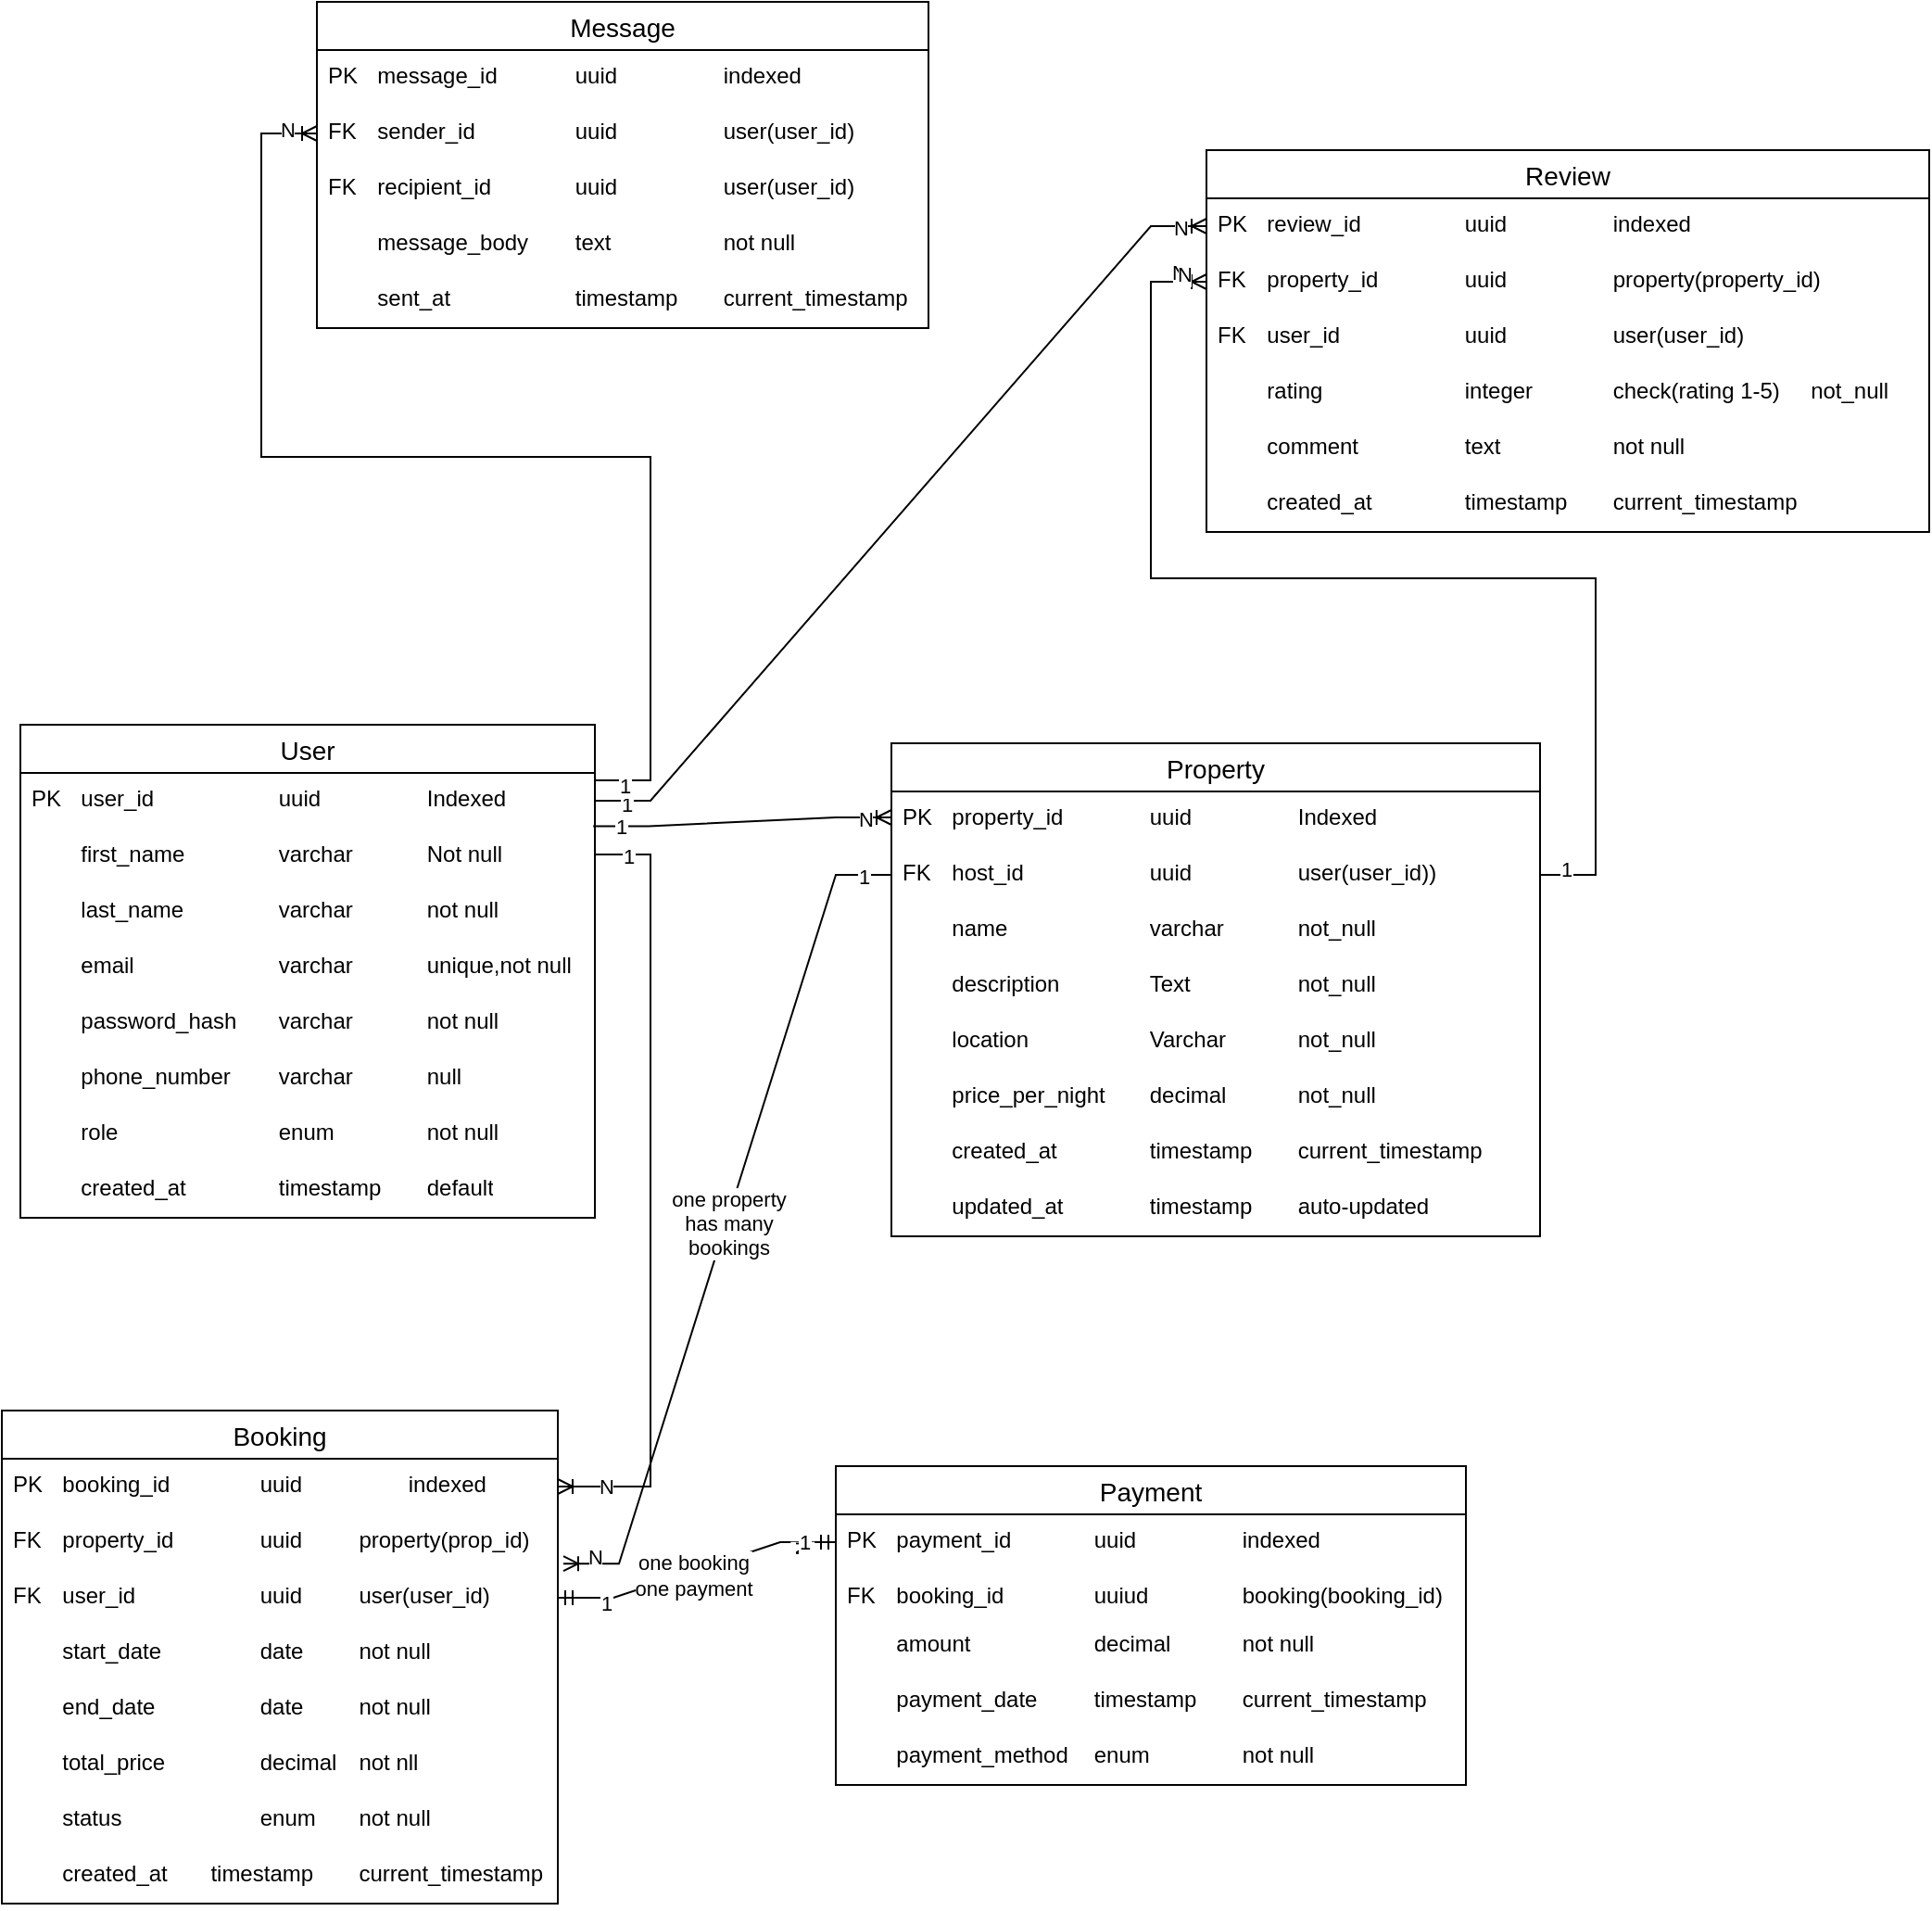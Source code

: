 <mxfile version="28.2.7">
  <diagram name="Page-1" id="rdT1rcp0DLYj-jMGYlsQ">
    <mxGraphModel grid="1" page="1" gridSize="10" guides="1" tooltips="1" connect="1" arrows="1" fold="1" pageScale="1" pageWidth="1100" pageHeight="850" math="0" shadow="0">
      <root>
        <mxCell id="0" />
        <mxCell id="1" parent="0" />
        <mxCell id="mif4zly27lIOu8v6piiS-56" value="User" style="swimlane;fontStyle=0;childLayout=stackLayout;horizontal=1;startSize=26;horizontalStack=0;resizeParent=1;resizeParentMax=0;resizeLast=0;collapsible=1;marginBottom=0;align=center;fontSize=14;" vertex="1" parent="1">
          <mxGeometry x="20" y="20" width="310" height="266" as="geometry" />
        </mxCell>
        <mxCell id="mif4zly27lIOu8v6piiS-58" value="PK&lt;span style=&quot;white-space: pre;&quot;&gt;&#x9;&lt;/span&gt;user_id&lt;span style=&quot;white-space: pre;&quot;&gt;&#x9;&lt;/span&gt;&lt;span style=&quot;white-space: pre;&quot;&gt;&#x9;&lt;span style=&quot;white-space: pre;&quot;&gt;&#x9;&lt;/span&gt;&lt;/span&gt;uuid&lt;span style=&quot;white-space: pre;&quot;&gt;&#x9;&lt;/span&gt;&lt;span style=&quot;white-space: pre;&quot;&gt;&#x9;&lt;span style=&quot;white-space: pre;&quot;&gt;&#x9;&lt;/span&gt;&lt;/span&gt;Indexed&lt;div&gt;&lt;br&gt;&lt;/div&gt;" style="text;strokeColor=none;fillColor=none;spacingLeft=4;spacingRight=4;overflow=hidden;rotatable=0;points=[[0,0.5],[1,0.5]];portConstraint=eastwest;fontSize=12;whiteSpace=wrap;html=1;" vertex="1" parent="mif4zly27lIOu8v6piiS-56">
          <mxGeometry y="26" width="310" height="30" as="geometry" />
        </mxCell>
        <mxCell id="mif4zly27lIOu8v6piiS-59" value="&lt;span style=&quot;white-space: pre;&quot;&gt;&#x9;&lt;/span&gt;first_name&lt;span style=&quot;white-space: pre;&quot;&gt;&#x9;&lt;span style=&quot;white-space: pre;&quot;&gt;&#x9;&lt;/span&gt;&lt;/span&gt;varchar&lt;span style=&quot;white-space: pre;&quot;&gt;&#x9;&lt;span style=&quot;white-space: pre;&quot;&gt;&#x9;&lt;/span&gt;&lt;/span&gt;Not null" style="text;strokeColor=none;fillColor=none;spacingLeft=4;spacingRight=4;overflow=hidden;rotatable=0;points=[[0,0.5],[1,0.5]];portConstraint=eastwest;fontSize=12;whiteSpace=wrap;html=1;" vertex="1" parent="mif4zly27lIOu8v6piiS-56">
          <mxGeometry y="56" width="310" height="30" as="geometry" />
        </mxCell>
        <mxCell id="mif4zly27lIOu8v6piiS-82" value="&lt;span style=&quot;white-space: pre;&quot;&gt;&#x9;&lt;/span&gt;last_name&lt;span style=&quot;white-space: pre;&quot;&gt;&#x9;&lt;span style=&quot;white-space: pre;&quot;&gt;&#x9;&lt;/span&gt;&lt;/span&gt;varchar&lt;span style=&quot;white-space: pre;&quot;&gt;&#x9;&lt;span style=&quot;white-space: pre;&quot;&gt;&#x9;&lt;/span&gt;&lt;/span&gt;not null" style="text;strokeColor=none;fillColor=none;spacingLeft=4;spacingRight=4;overflow=hidden;rotatable=0;points=[[0,0.5],[1,0.5]];portConstraint=eastwest;fontSize=12;whiteSpace=wrap;html=1;" vertex="1" parent="mif4zly27lIOu8v6piiS-56">
          <mxGeometry y="86" width="310" height="30" as="geometry" />
        </mxCell>
        <mxCell id="mif4zly27lIOu8v6piiS-83" value="&lt;span style=&quot;white-space: pre;&quot;&gt;&#x9;&lt;/span&gt;email&lt;span style=&quot;white-space: pre;&quot;&gt;&#x9;&lt;/span&gt;&lt;span style=&quot;white-space: pre;&quot;&gt;&#x9;&lt;span style=&quot;white-space: pre;&quot;&gt;&#x9;&lt;/span&gt;&lt;/span&gt;varchar&lt;span style=&quot;white-space: pre;&quot;&gt;&#x9;&lt;span style=&quot;white-space: pre;&quot;&gt;&#x9;&lt;/span&gt;&lt;/span&gt;unique,not null" style="text;strokeColor=none;fillColor=none;spacingLeft=4;spacingRight=4;overflow=hidden;rotatable=0;points=[[0,0.5],[1,0.5]];portConstraint=eastwest;fontSize=12;whiteSpace=wrap;html=1;" vertex="1" parent="mif4zly27lIOu8v6piiS-56">
          <mxGeometry y="116" width="310" height="30" as="geometry" />
        </mxCell>
        <mxCell id="mif4zly27lIOu8v6piiS-84" value="&lt;span style=&quot;white-space: pre;&quot;&gt;&#x9;&lt;/span&gt;password_hash&lt;span style=&quot;white-space: pre;&quot;&gt;&#x9;&lt;/span&gt;varchar&lt;span style=&quot;white-space: pre;&quot;&gt;&#x9;&lt;span style=&quot;white-space: pre;&quot;&gt;&#x9;&lt;/span&gt;&lt;/span&gt;not null" style="text;strokeColor=none;fillColor=none;spacingLeft=4;spacingRight=4;overflow=hidden;rotatable=0;points=[[0,0.5],[1,0.5]];portConstraint=eastwest;fontSize=12;whiteSpace=wrap;html=1;" vertex="1" parent="mif4zly27lIOu8v6piiS-56">
          <mxGeometry y="146" width="310" height="30" as="geometry" />
        </mxCell>
        <mxCell id="mif4zly27lIOu8v6piiS-85" value="&lt;span style=&quot;white-space: pre;&quot;&gt;&#x9;&lt;/span&gt;phone_number&lt;span style=&quot;white-space: pre;&quot;&gt;&#x9;&lt;/span&gt;varchar&lt;span style=&quot;white-space: pre;&quot;&gt;&#x9;&lt;span style=&quot;white-space: pre;&quot;&gt;&#x9;&lt;/span&gt;&lt;/span&gt;null" style="text;strokeColor=none;fillColor=none;spacingLeft=4;spacingRight=4;overflow=hidden;rotatable=0;points=[[0,0.5],[1,0.5]];portConstraint=eastwest;fontSize=12;whiteSpace=wrap;html=1;" vertex="1" parent="mif4zly27lIOu8v6piiS-56">
          <mxGeometry y="176" width="310" height="30" as="geometry" />
        </mxCell>
        <mxCell id="mif4zly27lIOu8v6piiS-86" value="&lt;span style=&quot;white-space: pre;&quot;&gt;&#x9;&lt;/span&gt;role&lt;span style=&quot;white-space: pre;&quot;&gt;&#x9;&lt;span style=&quot;white-space: pre;&quot;&gt;&#x9;&lt;span style=&quot;white-space: pre;&quot;&gt;&#x9;&lt;span style=&quot;white-space: pre;&quot;&gt;&#x9;&lt;/span&gt;&lt;/span&gt;&lt;/span&gt;&lt;/span&gt;enum&lt;span style=&quot;white-space: pre;&quot;&gt;&#x9;&lt;span style=&quot;white-space: pre;&quot;&gt;&#x9;&lt;/span&gt;&lt;/span&gt;not null" style="text;strokeColor=none;fillColor=none;spacingLeft=4;spacingRight=4;overflow=hidden;rotatable=0;points=[[0,0.5],[1,0.5]];portConstraint=eastwest;fontSize=12;whiteSpace=wrap;html=1;" vertex="1" parent="mif4zly27lIOu8v6piiS-56">
          <mxGeometry y="206" width="310" height="30" as="geometry" />
        </mxCell>
        <mxCell id="mif4zly27lIOu8v6piiS-87" value="&lt;span style=&quot;white-space: pre;&quot;&gt;&#x9;&lt;/span&gt;created_at&lt;span style=&quot;white-space: pre;&quot;&gt;&#x9;&lt;span style=&quot;white-space: pre;&quot;&gt;&#x9;&lt;/span&gt;&lt;/span&gt;timestamp&lt;span style=&quot;white-space: pre;&quot;&gt;&#x9;&lt;/span&gt;default" style="text;strokeColor=none;fillColor=none;spacingLeft=4;spacingRight=4;overflow=hidden;rotatable=0;points=[[0,0.5],[1,0.5]];portConstraint=eastwest;fontSize=12;whiteSpace=wrap;html=1;" vertex="1" parent="mif4zly27lIOu8v6piiS-56">
          <mxGeometry y="236" width="310" height="30" as="geometry" />
        </mxCell>
        <mxCell id="mif4zly27lIOu8v6piiS-60" value="Property" style="swimlane;fontStyle=0;childLayout=stackLayout;horizontal=1;startSize=26;horizontalStack=0;resizeParent=1;resizeParentMax=0;resizeLast=0;collapsible=1;marginBottom=0;align=center;fontSize=14;" vertex="1" parent="1">
          <mxGeometry x="490" y="30" width="350" height="266" as="geometry" />
        </mxCell>
        <mxCell id="mif4zly27lIOu8v6piiS-61" value="PK&lt;span style=&quot;white-space: pre;&quot;&gt;&#x9;&lt;/span&gt;property_id&lt;span style=&quot;white-space: pre;&quot;&gt;&#x9;&lt;/span&gt;&lt;span style=&quot;white-space: pre;&quot;&gt;&#x9;&lt;/span&gt;uuid&lt;span style=&quot;white-space: pre;&quot;&gt;&#x9;&lt;/span&gt;&lt;span style=&quot;white-space: pre;&quot;&gt;&#x9;&lt;span style=&quot;white-space: pre;&quot;&gt;&#x9;&lt;/span&gt;&lt;/span&gt;Indexed" style="text;strokeColor=none;fillColor=none;spacingLeft=4;spacingRight=4;overflow=hidden;rotatable=0;points=[[0,0.5],[1,0.5]];portConstraint=eastwest;fontSize=12;whiteSpace=wrap;html=1;" vertex="1" parent="mif4zly27lIOu8v6piiS-60">
          <mxGeometry y="26" width="350" height="30" as="geometry" />
        </mxCell>
        <mxCell id="mif4zly27lIOu8v6piiS-63" value="FK&lt;span style=&quot;white-space: pre;&quot;&gt;&#x9;&lt;/span&gt;host_id&lt;span style=&quot;white-space: pre;&quot;&gt;&#x9;&lt;/span&gt;&lt;span style=&quot;white-space: pre;&quot;&gt;&#x9;&lt;/span&gt;&lt;span style=&quot;white-space: pre;&quot;&gt;&#x9;&lt;/span&gt;uuid&lt;span style=&quot;white-space: pre;&quot;&gt;&#x9;&lt;/span&gt;&lt;span style=&quot;white-space: pre;&quot;&gt;&#x9;&lt;span style=&quot;white-space: pre;&quot;&gt;&#x9;&lt;/span&gt;&lt;/span&gt;user(user_id))" style="text;strokeColor=none;fillColor=none;spacingLeft=4;spacingRight=4;overflow=hidden;rotatable=0;points=[[0,0.5],[1,0.5]];portConstraint=eastwest;fontSize=12;whiteSpace=wrap;html=1;" vertex="1" parent="mif4zly27lIOu8v6piiS-60">
          <mxGeometry y="56" width="350" height="30" as="geometry" />
        </mxCell>
        <mxCell id="mif4zly27lIOu8v6piiS-62" value="&lt;span style=&quot;white-space: pre;&quot;&gt;&#x9;&lt;/span&gt;name&lt;span style=&quot;white-space: pre;&quot;&gt;&#x9;&lt;/span&gt;&lt;span style=&quot;white-space: pre;&quot;&gt;&#x9;&lt;/span&gt;&lt;span style=&quot;white-space: pre;&quot;&gt;&#x9;&lt;/span&gt;varchar&lt;span style=&quot;white-space: pre;&quot;&gt;&#x9;&lt;span style=&quot;white-space: pre;&quot;&gt;&#x9;&lt;/span&gt;&lt;/span&gt;not_null" style="text;strokeColor=none;fillColor=none;spacingLeft=4;spacingRight=4;overflow=hidden;rotatable=0;points=[[0,0.5],[1,0.5]];portConstraint=eastwest;fontSize=12;whiteSpace=wrap;html=1;" vertex="1" parent="mif4zly27lIOu8v6piiS-60">
          <mxGeometry y="86" width="350" height="30" as="geometry" />
        </mxCell>
        <mxCell id="mif4zly27lIOu8v6piiS-88" value="&lt;span style=&quot;white-space: pre;&quot;&gt;&#x9;&lt;/span&gt;description&lt;span style=&quot;white-space: pre;&quot;&gt;&#x9;&lt;/span&gt;&lt;span style=&quot;white-space: pre;&quot;&gt;&#x9;&lt;/span&gt;Text&lt;span style=&quot;white-space: pre;&quot;&gt;&#x9;&lt;/span&gt;&lt;span style=&quot;white-space: pre;&quot;&gt;&#x9;&lt;span style=&quot;white-space: pre;&quot;&gt;&#x9;&lt;/span&gt;&lt;/span&gt;not_null" style="text;strokeColor=none;fillColor=none;spacingLeft=4;spacingRight=4;overflow=hidden;rotatable=0;points=[[0,0.5],[1,0.5]];portConstraint=eastwest;fontSize=12;whiteSpace=wrap;html=1;" vertex="1" parent="mif4zly27lIOu8v6piiS-60">
          <mxGeometry y="116" width="350" height="30" as="geometry" />
        </mxCell>
        <mxCell id="mif4zly27lIOu8v6piiS-89" value="&lt;span style=&quot;white-space: pre;&quot;&gt;&#x9;&lt;/span&gt;location&lt;span style=&quot;white-space: pre;&quot;&gt;&#x9;&lt;/span&gt;&lt;span style=&quot;white-space: pre;&quot;&gt;&#x9;&lt;/span&gt;&lt;span style=&quot;white-space: pre;&quot;&gt;&#x9;&lt;/span&gt;Varchar&lt;span style=&quot;white-space: pre;&quot;&gt;&#x9;&lt;/span&gt;&lt;span style=&quot;white-space: pre;&quot;&gt;&#x9;&lt;/span&gt;not_null" style="text;strokeColor=none;fillColor=none;spacingLeft=4;spacingRight=4;overflow=hidden;rotatable=0;points=[[0,0.5],[1,0.5]];portConstraint=eastwest;fontSize=12;whiteSpace=wrap;html=1;" vertex="1" parent="mif4zly27lIOu8v6piiS-60">
          <mxGeometry y="146" width="350" height="30" as="geometry" />
        </mxCell>
        <mxCell id="mif4zly27lIOu8v6piiS-90" value="&lt;span style=&quot;white-space: pre;&quot;&gt;&#x9;&lt;/span&gt;price_per_night&lt;span style=&quot;white-space: pre;&quot;&gt;&#x9;&lt;/span&gt;decimal&lt;span style=&quot;white-space: pre;&quot;&gt;&#x9;&lt;span style=&quot;white-space: pre;&quot;&gt;&#x9;&lt;/span&gt;&lt;/span&gt;not_null" style="text;strokeColor=none;fillColor=none;spacingLeft=4;spacingRight=4;overflow=hidden;rotatable=0;points=[[0,0.5],[1,0.5]];portConstraint=eastwest;fontSize=12;whiteSpace=wrap;html=1;" vertex="1" parent="mif4zly27lIOu8v6piiS-60">
          <mxGeometry y="176" width="350" height="30" as="geometry" />
        </mxCell>
        <mxCell id="mif4zly27lIOu8v6piiS-91" value="&lt;span style=&quot;white-space: pre;&quot;&gt;&#x9;&lt;/span&gt;created_at&lt;span style=&quot;white-space: pre;&quot;&gt;&#x9;&lt;span style=&quot;white-space: pre;&quot;&gt;&#x9;&lt;/span&gt;&lt;/span&gt;timestamp&lt;span style=&quot;white-space: pre;&quot;&gt;&#x9;&lt;/span&gt;current_timestamp" style="text;strokeColor=none;fillColor=none;spacingLeft=4;spacingRight=4;overflow=hidden;rotatable=0;points=[[0,0.5],[1,0.5]];portConstraint=eastwest;fontSize=12;whiteSpace=wrap;html=1;" vertex="1" parent="mif4zly27lIOu8v6piiS-60">
          <mxGeometry y="206" width="350" height="30" as="geometry" />
        </mxCell>
        <mxCell id="mif4zly27lIOu8v6piiS-92" value="&lt;span style=&quot;white-space: pre;&quot;&gt;&#x9;&lt;/span&gt;updated_at&lt;span style=&quot;white-space: pre;&quot;&gt;&#x9;&lt;span style=&quot;white-space: pre;&quot;&gt;&#x9;&lt;/span&gt;&lt;/span&gt;timestamp&lt;span style=&quot;white-space: pre;&quot;&gt;&lt;span style=&quot;white-space: pre;&quot;&gt;&#x9;&lt;/span&gt;&lt;/span&gt;auto-updated" style="text;strokeColor=none;fillColor=none;spacingLeft=4;spacingRight=4;overflow=hidden;rotatable=0;points=[[0,0.5],[1,0.5]];portConstraint=eastwest;fontSize=12;whiteSpace=wrap;html=1;" vertex="1" parent="mif4zly27lIOu8v6piiS-60">
          <mxGeometry y="236" width="350" height="30" as="geometry" />
        </mxCell>
        <mxCell id="mif4zly27lIOu8v6piiS-66" value="Booking" style="swimlane;fontStyle=0;childLayout=stackLayout;horizontal=1;startSize=26;horizontalStack=0;resizeParent=1;resizeParentMax=0;resizeLast=0;collapsible=1;marginBottom=0;align=center;fontSize=14;" vertex="1" parent="1">
          <mxGeometry x="10" y="390" width="300" height="266" as="geometry" />
        </mxCell>
        <mxCell id="mif4zly27lIOu8v6piiS-67" value="PK&lt;span style=&quot;white-space: pre;&quot;&gt;&#x9;&lt;/span&gt;booking_id&lt;span style=&quot;white-space: pre;&quot;&gt;&#x9;&lt;/span&gt;&lt;span style=&quot;white-space: pre;&quot;&gt;&#x9;&lt;/span&gt;uuid&lt;span style=&quot;white-space: pre;&quot;&gt;&#x9;&lt;/span&gt;&lt;span style=&quot;white-space: pre;&quot;&gt;&#x9;&lt;/span&gt;&lt;span style=&quot;white-space: pre;&quot;&gt;&#x9;&lt;/span&gt;indexed" style="text;strokeColor=none;fillColor=none;spacingLeft=4;spacingRight=4;overflow=hidden;rotatable=0;points=[[0,0.5],[1,0.5]];portConstraint=eastwest;fontSize=12;whiteSpace=wrap;html=1;" vertex="1" parent="mif4zly27lIOu8v6piiS-66">
          <mxGeometry y="26" width="300" height="30" as="geometry" />
        </mxCell>
        <mxCell id="mif4zly27lIOu8v6piiS-68" value="FK&lt;span style=&quot;white-space: pre;&quot;&gt;&#x9;&lt;/span&gt;property_id&lt;span style=&quot;white-space: pre;&quot;&gt;&#x9;&lt;/span&gt;&lt;span style=&quot;white-space: pre;&quot;&gt;&#x9;&lt;/span&gt;uuid&lt;span style=&quot;white-space: pre;&quot;&gt;&#x9;&lt;/span&gt;&lt;span style=&quot;white-space: pre;&quot;&gt;&#x9;&lt;/span&gt;property(prop_id)" style="text;strokeColor=none;fillColor=none;spacingLeft=4;spacingRight=4;overflow=hidden;rotatable=0;points=[[0,0.5],[1,0.5]];portConstraint=eastwest;fontSize=12;whiteSpace=wrap;html=1;" vertex="1" parent="mif4zly27lIOu8v6piiS-66">
          <mxGeometry y="56" width="300" height="30" as="geometry" />
        </mxCell>
        <mxCell id="mif4zly27lIOu8v6piiS-69" value="FK&lt;span style=&quot;white-space: pre;&quot;&gt;&#x9;&lt;/span&gt;user_id&lt;span style=&quot;white-space: pre;&quot;&gt;&#x9;&lt;/span&gt;&lt;span style=&quot;white-space: pre;&quot;&gt;&#x9;&lt;/span&gt;&lt;span style=&quot;white-space: pre;&quot;&gt;&#x9;&lt;/span&gt;uuid&lt;span style=&quot;white-space: pre;&quot;&gt;&#x9;&lt;/span&gt;&lt;span style=&quot;white-space: pre;&quot;&gt;&#x9;&lt;/span&gt;user(user_id)" style="text;strokeColor=none;fillColor=none;spacingLeft=4;spacingRight=4;overflow=hidden;rotatable=0;points=[[0,0.5],[1,0.5]];portConstraint=eastwest;fontSize=12;whiteSpace=wrap;html=1;" vertex="1" parent="mif4zly27lIOu8v6piiS-66">
          <mxGeometry y="86" width="300" height="30" as="geometry" />
        </mxCell>
        <mxCell id="mif4zly27lIOu8v6piiS-94" value="&lt;span style=&quot;white-space: pre;&quot;&gt;&#x9;&lt;/span&gt;start_date&lt;span style=&quot;white-space: pre;&quot;&gt;&#x9;&lt;/span&gt;&lt;span style=&quot;white-space: pre;&quot;&gt;&#x9;&lt;/span&gt;date&lt;span style=&quot;white-space: pre;&quot;&gt;&#x9;&lt;/span&gt;&lt;span style=&quot;white-space: pre;&quot;&gt;&#x9;&lt;/span&gt;not null" style="text;strokeColor=none;fillColor=none;spacingLeft=4;spacingRight=4;overflow=hidden;rotatable=0;points=[[0,0.5],[1,0.5]];portConstraint=eastwest;fontSize=12;whiteSpace=wrap;html=1;" vertex="1" parent="mif4zly27lIOu8v6piiS-66">
          <mxGeometry y="116" width="300" height="30" as="geometry" />
        </mxCell>
        <mxCell id="mif4zly27lIOu8v6piiS-95" value="&lt;span style=&quot;white-space: pre;&quot;&gt;&#x9;&lt;/span&gt;end_date&lt;span style=&quot;white-space: pre;&quot;&gt;&#x9;&lt;/span&gt;&lt;span style=&quot;white-space: pre;&quot;&gt;&#x9;&lt;/span&gt;&lt;span style=&quot;white-space: pre;&quot;&gt;&#x9;&lt;/span&gt;date&lt;span style=&quot;white-space: pre;&quot;&gt;&#x9;&lt;/span&gt;&lt;span style=&quot;white-space: pre;&quot;&gt;&#x9;&lt;/span&gt;not null" style="text;strokeColor=none;fillColor=none;spacingLeft=4;spacingRight=4;overflow=hidden;rotatable=0;points=[[0,0.5],[1,0.5]];portConstraint=eastwest;fontSize=12;whiteSpace=wrap;html=1;" vertex="1" parent="mif4zly27lIOu8v6piiS-66">
          <mxGeometry y="146" width="300" height="30" as="geometry" />
        </mxCell>
        <mxCell id="mif4zly27lIOu8v6piiS-96" value="&lt;span style=&quot;white-space: pre;&quot;&gt;&#x9;&lt;/span&gt;total_price&lt;span style=&quot;white-space: pre;&quot;&gt;&#x9;&lt;/span&gt;&lt;span style=&quot;white-space: pre;&quot;&gt;&#x9;&lt;/span&gt;decimal&lt;span style=&quot;white-space: pre;&quot;&gt;&#x9;&lt;/span&gt;not nll" style="text;strokeColor=none;fillColor=none;spacingLeft=4;spacingRight=4;overflow=hidden;rotatable=0;points=[[0,0.5],[1,0.5]];portConstraint=eastwest;fontSize=12;whiteSpace=wrap;html=1;" vertex="1" parent="mif4zly27lIOu8v6piiS-66">
          <mxGeometry y="176" width="300" height="30" as="geometry" />
        </mxCell>
        <mxCell id="mif4zly27lIOu8v6piiS-97" value="&lt;span style=&quot;white-space: pre;&quot;&gt;&#x9;&lt;/span&gt;status&lt;span style=&quot;white-space: pre;&quot;&gt;&#x9;&lt;/span&gt;&lt;span style=&quot;white-space: pre;&quot;&gt;&#x9;&lt;/span&gt;&lt;span style=&quot;white-space: pre;&quot;&gt;&#x9;&lt;/span&gt;enum&lt;span style=&quot;white-space: pre;&quot;&gt;&#x9;&lt;/span&gt;not null" style="text;strokeColor=none;fillColor=none;spacingLeft=4;spacingRight=4;overflow=hidden;rotatable=0;points=[[0,0.5],[1,0.5]];portConstraint=eastwest;fontSize=12;whiteSpace=wrap;html=1;" vertex="1" parent="mif4zly27lIOu8v6piiS-66">
          <mxGeometry y="206" width="300" height="30" as="geometry" />
        </mxCell>
        <mxCell id="mif4zly27lIOu8v6piiS-98" value="&lt;span style=&quot;white-space: pre;&quot;&gt;&#x9;&lt;/span&gt;created_at&lt;span style=&quot;white-space: pre;&quot;&gt;&#x9;&lt;/span&gt;timestamp&lt;span style=&quot;white-space: pre;&quot;&gt;&#x9;&lt;/span&gt;current_timestamp" style="text;strokeColor=none;fillColor=none;spacingLeft=4;spacingRight=4;overflow=hidden;rotatable=0;points=[[0,0.5],[1,0.5]];portConstraint=eastwest;fontSize=12;whiteSpace=wrap;html=1;" vertex="1" parent="mif4zly27lIOu8v6piiS-66">
          <mxGeometry y="236" width="300" height="30" as="geometry" />
        </mxCell>
        <mxCell id="mif4zly27lIOu8v6piiS-70" value="Payment" style="swimlane;fontStyle=0;childLayout=stackLayout;horizontal=1;startSize=26;horizontalStack=0;resizeParent=1;resizeParentMax=0;resizeLast=0;collapsible=1;marginBottom=0;align=center;fontSize=14;" vertex="1" parent="1">
          <mxGeometry x="460" y="420" width="340" height="172" as="geometry" />
        </mxCell>
        <mxCell id="mif4zly27lIOu8v6piiS-71" value="PK&lt;span style=&quot;white-space: pre;&quot;&gt;&#x9;&lt;/span&gt;payment_id&lt;span style=&quot;white-space: pre;&quot;&gt;&#x9;&lt;/span&gt;&lt;span style=&quot;white-space: pre;&quot;&gt;&#x9;&lt;/span&gt;uuid&lt;span style=&quot;white-space: pre;&quot;&gt;&#x9;&lt;/span&gt;&lt;span style=&quot;white-space: pre;&quot;&gt;&#x9;&lt;/span&gt;&lt;span style=&quot;white-space: pre;&quot;&gt;&#x9;&lt;/span&gt;indexed" style="text;strokeColor=none;fillColor=none;spacingLeft=4;spacingRight=4;overflow=hidden;rotatable=0;points=[[0,0.5],[1,0.5]];portConstraint=eastwest;fontSize=12;whiteSpace=wrap;html=1;" vertex="1" parent="mif4zly27lIOu8v6piiS-70">
          <mxGeometry y="26" width="340" height="30" as="geometry" />
        </mxCell>
        <mxCell id="mif4zly27lIOu8v6piiS-72" value="FK&lt;span style=&quot;white-space: pre;&quot;&gt;&#x9;&lt;/span&gt;booking_id&lt;span style=&quot;white-space: pre;&quot;&gt;&#x9;&lt;/span&gt;&lt;span style=&quot;white-space: pre;&quot;&gt;&#x9;&lt;/span&gt;uuiud&lt;span style=&quot;white-space: pre;&quot;&gt;&#x9;&lt;span style=&quot;white-space: pre;&quot;&gt;&#x9;&lt;/span&gt;&lt;/span&gt;booking(booking_id)" style="text;strokeColor=none;fillColor=none;spacingLeft=4;spacingRight=4;overflow=hidden;rotatable=0;points=[[0,0.5],[1,0.5]];portConstraint=eastwest;fontSize=12;whiteSpace=wrap;html=1;" vertex="1" parent="mif4zly27lIOu8v6piiS-70">
          <mxGeometry y="56" width="340" height="26" as="geometry" />
        </mxCell>
        <mxCell id="mif4zly27lIOu8v6piiS-73" value="&lt;span style=&quot;white-space: pre;&quot;&gt;&#x9;&lt;/span&gt;amount&lt;span style=&quot;white-space: pre;&quot;&gt;&#x9;&lt;/span&gt;&lt;span style=&quot;white-space: pre;&quot;&gt;&#x9;&lt;/span&gt;&lt;span style=&quot;white-space: pre;&quot;&gt;&#x9;&lt;/span&gt;decimal&lt;span style=&quot;white-space: pre;&quot;&gt;&#x9;&lt;/span&gt;&lt;span style=&quot;white-space: pre;&quot;&gt;&#x9;&lt;/span&gt;not null" style="text;strokeColor=none;fillColor=none;spacingLeft=4;spacingRight=4;overflow=hidden;rotatable=0;points=[[0,0.5],[1,0.5]];portConstraint=eastwest;fontSize=12;whiteSpace=wrap;html=1;" vertex="1" parent="mif4zly27lIOu8v6piiS-70">
          <mxGeometry y="82" width="340" height="30" as="geometry" />
        </mxCell>
        <mxCell id="mif4zly27lIOu8v6piiS-99" value="&lt;span style=&quot;white-space: pre;&quot;&gt;&#x9;&lt;/span&gt;payment_date&lt;span style=&quot;white-space: pre;&quot;&gt;&#x9;&lt;/span&gt;&lt;span style=&quot;white-space: pre;&quot;&gt;&#x9;&lt;/span&gt;timestamp&lt;span style=&quot;white-space: pre;&quot;&gt;&#x9;&lt;/span&gt;current_timestamp" style="text;strokeColor=none;fillColor=none;spacingLeft=4;spacingRight=4;overflow=hidden;rotatable=0;points=[[0,0.5],[1,0.5]];portConstraint=eastwest;fontSize=12;whiteSpace=wrap;html=1;" vertex="1" parent="mif4zly27lIOu8v6piiS-70">
          <mxGeometry y="112" width="340" height="30" as="geometry" />
        </mxCell>
        <mxCell id="mif4zly27lIOu8v6piiS-100" value="&lt;span style=&quot;white-space: pre;&quot;&gt;&#x9;&lt;/span&gt;payment_method&lt;span style=&quot;white-space: pre;&quot;&gt;&#x9;&lt;/span&gt;enum&lt;span style=&quot;white-space: pre;&quot;&gt;&#x9;&lt;/span&gt;&lt;span style=&quot;white-space: pre;&quot;&gt;&#x9;&lt;/span&gt;not null" style="text;strokeColor=none;fillColor=none;spacingLeft=4;spacingRight=4;overflow=hidden;rotatable=0;points=[[0,0.5],[1,0.5]];portConstraint=eastwest;fontSize=12;whiteSpace=wrap;html=1;" vertex="1" parent="mif4zly27lIOu8v6piiS-70">
          <mxGeometry y="142" width="340" height="30" as="geometry" />
        </mxCell>
        <mxCell id="mif4zly27lIOu8v6piiS-74" value="Review" style="swimlane;fontStyle=0;childLayout=stackLayout;horizontal=1;startSize=26;horizontalStack=0;resizeParent=1;resizeParentMax=0;resizeLast=0;collapsible=1;marginBottom=0;align=center;fontSize=14;" vertex="1" parent="1">
          <mxGeometry x="660" y="-290" width="390" height="206" as="geometry" />
        </mxCell>
        <mxCell id="mif4zly27lIOu8v6piiS-75" value="PK&lt;span style=&quot;white-space: pre;&quot;&gt;&#x9;&lt;/span&gt;review_id&lt;span style=&quot;white-space: pre;&quot;&gt;&#x9;&lt;/span&gt;&lt;span style=&quot;white-space: pre;&quot;&gt;&#x9;&lt;/span&gt;&lt;span style=&quot;white-space: pre;&quot;&gt;&#x9;&lt;/span&gt;uuid&lt;span style=&quot;white-space: pre;&quot;&gt;&#x9;&lt;/span&gt;&lt;span style=&quot;white-space: pre;&quot;&gt;&#x9;&lt;span style=&quot;white-space: pre;&quot;&gt;&#x9;&lt;/span&gt;&lt;/span&gt;indexed" style="text;strokeColor=none;fillColor=none;spacingLeft=4;spacingRight=4;overflow=hidden;rotatable=0;points=[[0,0.5],[1,0.5]];portConstraint=eastwest;fontSize=12;whiteSpace=wrap;html=1;" vertex="1" parent="mif4zly27lIOu8v6piiS-74">
          <mxGeometry y="26" width="390" height="30" as="geometry" />
        </mxCell>
        <mxCell id="mif4zly27lIOu8v6piiS-76" value="FK&lt;span style=&quot;white-space: pre;&quot;&gt;&#x9;&lt;/span&gt;property_id&lt;span style=&quot;white-space: pre;&quot;&gt;&#x9;&lt;/span&gt;&lt;span style=&quot;white-space: pre;&quot;&gt;&#x9;&lt;/span&gt;uuid&lt;span style=&quot;white-space: pre;&quot;&gt;&#x9;&lt;/span&gt;&lt;span style=&quot;white-space: pre;&quot;&gt;&#x9;&lt;span style=&quot;white-space: pre;&quot;&gt;&#x9;&lt;/span&gt;&lt;/span&gt;property(property_id)" style="text;strokeColor=none;fillColor=none;spacingLeft=4;spacingRight=4;overflow=hidden;rotatable=0;points=[[0,0.5],[1,0.5]];portConstraint=eastwest;fontSize=12;whiteSpace=wrap;html=1;" vertex="1" parent="mif4zly27lIOu8v6piiS-74">
          <mxGeometry y="56" width="390" height="30" as="geometry" />
        </mxCell>
        <mxCell id="mif4zly27lIOu8v6piiS-77" value="FK&lt;span style=&quot;white-space: pre;&quot;&gt;&#x9;&lt;/span&gt;user_id&lt;span style=&quot;white-space: pre;&quot;&gt;&#x9;&lt;/span&gt;&lt;span style=&quot;white-space: pre;&quot;&gt;&#x9;&lt;/span&gt;&lt;span style=&quot;white-space: pre;&quot;&gt;&#x9;&lt;/span&gt;uuid&lt;span style=&quot;white-space: pre;&quot;&gt;&#x9;&lt;/span&gt;&lt;span style=&quot;white-space: pre;&quot;&gt;&#x9;&lt;span style=&quot;white-space: pre;&quot;&gt;&#x9;&lt;/span&gt;&lt;/span&gt;user(user_id)" style="text;strokeColor=none;fillColor=none;spacingLeft=4;spacingRight=4;overflow=hidden;rotatable=0;points=[[0,0.5],[1,0.5]];portConstraint=eastwest;fontSize=12;whiteSpace=wrap;html=1;" vertex="1" parent="mif4zly27lIOu8v6piiS-74">
          <mxGeometry y="86" width="390" height="30" as="geometry" />
        </mxCell>
        <mxCell id="mif4zly27lIOu8v6piiS-102" value="&lt;span style=&quot;white-space: pre;&quot;&gt;&#x9;&lt;/span&gt;rating&lt;span style=&quot;white-space: pre;&quot;&gt;&#x9;&lt;/span&gt;&lt;span style=&quot;white-space: pre;&quot;&gt;&#x9;&lt;span style=&quot;white-space: pre;&quot;&gt;&#x9;&lt;/span&gt;&lt;/span&gt;integer&lt;span style=&quot;white-space: pre;&quot;&gt;&#x9;&lt;span style=&quot;white-space: pre;&quot;&gt;&#x9;&lt;/span&gt;&lt;/span&gt;check(rating 1-5)&lt;span style=&quot;white-space: pre;&quot;&gt;&#x9;&lt;/span&gt;not_null" style="text;strokeColor=none;fillColor=none;spacingLeft=4;spacingRight=4;overflow=hidden;rotatable=0;points=[[0,0.5],[1,0.5]];portConstraint=eastwest;fontSize=12;whiteSpace=wrap;html=1;" vertex="1" parent="mif4zly27lIOu8v6piiS-74">
          <mxGeometry y="116" width="390" height="30" as="geometry" />
        </mxCell>
        <mxCell id="mif4zly27lIOu8v6piiS-108" value="&lt;span style=&quot;white-space: pre;&quot;&gt;&#x9;&lt;/span&gt;comment&lt;span style=&quot;white-space: pre;&quot;&gt;&#x9;&lt;/span&gt;&lt;span style=&quot;white-space: pre;&quot;&gt;&#x9;&lt;/span&gt;&lt;span style=&quot;white-space: pre;&quot;&gt;&#x9;&lt;/span&gt;text&lt;span style=&quot;white-space: pre;&quot;&gt;&#x9;&lt;/span&gt;&lt;span style=&quot;white-space: pre;&quot;&gt;&#x9;&lt;span style=&quot;white-space: pre;&quot;&gt;&#x9;&lt;/span&gt;&lt;/span&gt;not null" style="text;strokeColor=none;fillColor=none;spacingLeft=4;spacingRight=4;overflow=hidden;rotatable=0;points=[[0,0.5],[1,0.5]];portConstraint=eastwest;fontSize=12;whiteSpace=wrap;html=1;" vertex="1" parent="mif4zly27lIOu8v6piiS-74">
          <mxGeometry y="146" width="390" height="30" as="geometry" />
        </mxCell>
        <mxCell id="mif4zly27lIOu8v6piiS-109" value="&lt;span style=&quot;white-space: pre;&quot;&gt;&#x9;&lt;/span&gt;created_at&lt;span style=&quot;white-space: pre;&quot;&gt;&#x9;&lt;/span&gt;&lt;span style=&quot;white-space: pre;&quot;&gt;&#x9;&lt;/span&gt;timestamp&lt;span style=&quot;white-space: pre;&quot;&gt;&#x9;&lt;/span&gt;current_timestamp" style="text;strokeColor=none;fillColor=none;spacingLeft=4;spacingRight=4;overflow=hidden;rotatable=0;points=[[0,0.5],[1,0.5]];portConstraint=eastwest;fontSize=12;whiteSpace=wrap;html=1;" vertex="1" parent="mif4zly27lIOu8v6piiS-74">
          <mxGeometry y="176" width="390" height="30" as="geometry" />
        </mxCell>
        <mxCell id="mif4zly27lIOu8v6piiS-78" value="Message" style="swimlane;fontStyle=0;childLayout=stackLayout;horizontal=1;startSize=26;horizontalStack=0;resizeParent=1;resizeParentMax=0;resizeLast=0;collapsible=1;marginBottom=0;align=center;fontSize=14;" vertex="1" parent="1">
          <mxGeometry x="180" y="-370" width="330" height="176" as="geometry" />
        </mxCell>
        <mxCell id="mif4zly27lIOu8v6piiS-79" value="PK&lt;span style=&quot;white-space: pre;&quot;&gt;&#x9;&lt;/span&gt;message_id&lt;span style=&quot;white-space: pre;&quot;&gt;&#x9;&lt;/span&gt;&lt;span style=&quot;white-space: pre;&quot;&gt;&#x9;uuid&lt;span style=&quot;white-space: pre;&quot;&gt;&#x9;&lt;/span&gt;&lt;span style=&quot;white-space: pre;&quot;&gt;&#x9;&lt;/span&gt;&lt;span style=&quot;white-space: pre;&quot;&gt;&#x9;&lt;/span&gt;indexed&lt;/span&gt;" style="text;strokeColor=none;fillColor=none;spacingLeft=4;spacingRight=4;overflow=hidden;rotatable=0;points=[[0,0.5],[1,0.5]];portConstraint=eastwest;fontSize=12;whiteSpace=wrap;html=1;" vertex="1" parent="mif4zly27lIOu8v6piiS-78">
          <mxGeometry y="26" width="330" height="30" as="geometry" />
        </mxCell>
        <mxCell id="mif4zly27lIOu8v6piiS-80" value="FK&lt;span style=&quot;white-space: pre;&quot;&gt;&#x9;&lt;/span&gt;sender_id&lt;span style=&quot;white-space: pre;&quot;&gt;&#x9;&lt;/span&gt;&lt;span style=&quot;white-space: pre;&quot;&gt;&#x9;&lt;/span&gt;uuid&lt;span style=&quot;white-space: pre;&quot;&gt;&#x9;&lt;/span&gt;&lt;span style=&quot;white-space: pre;&quot;&gt;&#x9;&lt;/span&gt;&lt;span style=&quot;white-space: pre;&quot;&gt;&#x9;&lt;/span&gt;user(user_id)" style="text;strokeColor=none;fillColor=none;spacingLeft=4;spacingRight=4;overflow=hidden;rotatable=0;points=[[0,0.5],[1,0.5]];portConstraint=eastwest;fontSize=12;whiteSpace=wrap;html=1;" vertex="1" parent="mif4zly27lIOu8v6piiS-78">
          <mxGeometry y="56" width="330" height="30" as="geometry" />
        </mxCell>
        <mxCell id="mif4zly27lIOu8v6piiS-81" value="FK&lt;span style=&quot;white-space: pre;&quot;&gt;&#x9;&lt;/span&gt;recipient_id&lt;span style=&quot;white-space: pre;&quot;&gt;&#x9;&lt;/span&gt;&lt;span style=&quot;white-space: pre;&quot;&gt;&#x9;&lt;/span&gt;uuid&lt;span style=&quot;white-space: pre;&quot;&gt;&#x9;&lt;/span&gt;&lt;span style=&quot;white-space: pre;&quot;&gt;&#x9;&lt;/span&gt;&lt;span style=&quot;white-space: pre;&quot;&gt;&#x9;&lt;/span&gt;user(user_id)" style="text;strokeColor=none;fillColor=none;spacingLeft=4;spacingRight=4;overflow=hidden;rotatable=0;points=[[0,0.5],[1,0.5]];portConstraint=eastwest;fontSize=12;whiteSpace=wrap;html=1;" vertex="1" parent="mif4zly27lIOu8v6piiS-78">
          <mxGeometry y="86" width="330" height="30" as="geometry" />
        </mxCell>
        <mxCell id="mif4zly27lIOu8v6piiS-111" value="&lt;span style=&quot;white-space: pre;&quot;&gt;&#x9;&lt;/span&gt;message_body&lt;span style=&quot;white-space: pre;&quot;&gt;&#x9;&lt;/span&gt;text&lt;span style=&quot;white-space: pre;&quot;&gt;&#x9;&lt;/span&gt;&lt;span style=&quot;white-space: pre;&quot;&gt;&#x9;&lt;/span&gt;&lt;span style=&quot;white-space: pre;&quot;&gt;&#x9;&lt;/span&gt;not null" style="text;strokeColor=none;fillColor=none;spacingLeft=4;spacingRight=4;overflow=hidden;rotatable=0;points=[[0,0.5],[1,0.5]];portConstraint=eastwest;fontSize=12;whiteSpace=wrap;html=1;" vertex="1" parent="mif4zly27lIOu8v6piiS-78">
          <mxGeometry y="116" width="330" height="30" as="geometry" />
        </mxCell>
        <mxCell id="mif4zly27lIOu8v6piiS-112" value="&lt;span style=&quot;white-space: pre;&quot;&gt;&#x9;&lt;/span&gt;sent_at&lt;span style=&quot;white-space: pre;&quot;&gt;&#x9;&lt;/span&gt;&lt;span style=&quot;white-space: pre;&quot;&gt;&#x9;&lt;/span&gt;&lt;span style=&quot;white-space: pre;&quot;&gt;&#x9;&lt;/span&gt;timestamp&lt;span style=&quot;white-space: pre;&quot;&gt;&#x9;&lt;/span&gt;current_timestamp" style="text;strokeColor=none;fillColor=none;spacingLeft=4;spacingRight=4;overflow=hidden;rotatable=0;points=[[0,0.5],[1,0.5]];portConstraint=eastwest;fontSize=12;whiteSpace=wrap;html=1;" vertex="1" parent="mif4zly27lIOu8v6piiS-78">
          <mxGeometry y="146" width="330" height="30" as="geometry" />
        </mxCell>
        <mxCell id="Pbqe06flfF-j32vx_g38-5" value="" style="edgeStyle=entityRelationEdgeStyle;fontSize=12;html=1;endArrow=ERoneToMany;rounded=0;exitX=0.997;exitY=-0.043;exitDx=0;exitDy=0;exitPerimeter=0;" edge="1" parent="1" source="mif4zly27lIOu8v6piiS-59">
          <mxGeometry width="100" height="100" relative="1" as="geometry">
            <mxPoint x="390" y="170" as="sourcePoint" />
            <mxPoint x="490" y="70" as="targetPoint" />
          </mxGeometry>
        </mxCell>
        <mxCell id="Pbqe06flfF-j32vx_g38-21" value="1" style="edgeLabel;html=1;align=center;verticalAlign=middle;resizable=0;points=[];" connectable="0" vertex="1" parent="Pbqe06flfF-j32vx_g38-5">
          <mxGeometry x="-0.817" relative="1" as="geometry">
            <mxPoint as="offset" />
          </mxGeometry>
        </mxCell>
        <mxCell id="Pbqe06flfF-j32vx_g38-22" value="N" style="edgeLabel;html=1;align=center;verticalAlign=middle;resizable=0;points=[];" connectable="0" vertex="1" parent="Pbqe06flfF-j32vx_g38-5">
          <mxGeometry x="0.824" y="-1" relative="1" as="geometry">
            <mxPoint as="offset" />
          </mxGeometry>
        </mxCell>
        <mxCell id="Pbqe06flfF-j32vx_g38-8" value="" style="edgeStyle=entityRelationEdgeStyle;fontSize=12;html=1;endArrow=ERoneToMany;rounded=0;" edge="1" parent="1" target="mif4zly27lIOu8v6piiS-67">
          <mxGeometry width="100" height="100" relative="1" as="geometry">
            <mxPoint x="330" y="90" as="sourcePoint" />
            <mxPoint x="300" y="441" as="targetPoint" />
            <Array as="points">
              <mxPoint x="310" y="440" />
            </Array>
          </mxGeometry>
        </mxCell>
        <mxCell id="Pbqe06flfF-j32vx_g38-32" value="N" style="edgeLabel;html=1;align=center;verticalAlign=middle;resizable=0;points=[];" connectable="0" vertex="1" parent="Pbqe06flfF-j32vx_g38-8">
          <mxGeometry x="0.88" relative="1" as="geometry">
            <mxPoint as="offset" />
          </mxGeometry>
        </mxCell>
        <mxCell id="Pbqe06flfF-j32vx_g38-33" value="1" style="edgeLabel;html=1;align=center;verticalAlign=middle;resizable=0;points=[];" connectable="0" vertex="1" parent="Pbqe06flfF-j32vx_g38-8">
          <mxGeometry x="-0.918" y="-1" relative="1" as="geometry">
            <mxPoint as="offset" />
          </mxGeometry>
        </mxCell>
        <mxCell id="Pbqe06flfF-j32vx_g38-9" value="" style="edgeStyle=entityRelationEdgeStyle;fontSize=12;html=1;endArrow=ERoneToMany;rounded=0;exitX=0;exitY=0.5;exitDx=0;exitDy=0;entryX=1.01;entryY=0.887;entryDx=0;entryDy=0;entryPerimeter=0;" edge="1" parent="1" source="mif4zly27lIOu8v6piiS-63" target="mif4zly27lIOu8v6piiS-68">
          <mxGeometry width="100" height="100" relative="1" as="geometry">
            <mxPoint x="470" y="370" as="sourcePoint" />
            <mxPoint x="570" y="270" as="targetPoint" />
          </mxGeometry>
        </mxCell>
        <mxCell id="Pbqe06flfF-j32vx_g38-10" value="&lt;div&gt;one property&lt;/div&gt;&lt;div&gt;has many&lt;/div&gt;&lt;div&gt;bookings&lt;/div&gt;" style="edgeLabel;html=1;align=center;verticalAlign=middle;resizable=0;points=[];" connectable="0" vertex="1" parent="Pbqe06flfF-j32vx_g38-9">
          <mxGeometry x="0.005" y="1" relative="1" as="geometry">
            <mxPoint as="offset" />
          </mxGeometry>
        </mxCell>
        <mxCell id="Pbqe06flfF-j32vx_g38-30" value="1" style="edgeLabel;html=1;align=center;verticalAlign=middle;resizable=0;points=[];" connectable="0" vertex="1" parent="Pbqe06flfF-j32vx_g38-9">
          <mxGeometry x="-0.93" y="1" relative="1" as="geometry">
            <mxPoint as="offset" />
          </mxGeometry>
        </mxCell>
        <mxCell id="Pbqe06flfF-j32vx_g38-31" value="N" style="edgeLabel;html=1;align=center;verticalAlign=middle;resizable=0;points=[];" connectable="0" vertex="1" parent="Pbqe06flfF-j32vx_g38-9">
          <mxGeometry x="0.923" y="-4" relative="1" as="geometry">
            <mxPoint as="offset" />
          </mxGeometry>
        </mxCell>
        <mxCell id="Pbqe06flfF-j32vx_g38-11" value="" style="edgeStyle=entityRelationEdgeStyle;fontSize=12;html=1;endArrow=ERmandOne;startArrow=ERmandOne;rounded=0;exitX=1;exitY=0.5;exitDx=0;exitDy=0;entryX=0;entryY=0.5;entryDx=0;entryDy=0;" edge="1" parent="1" source="mif4zly27lIOu8v6piiS-69" target="mif4zly27lIOu8v6piiS-71">
          <mxGeometry width="100" height="100" relative="1" as="geometry">
            <mxPoint x="470" y="550" as="sourcePoint" />
            <mxPoint x="570" y="450" as="targetPoint" />
          </mxGeometry>
        </mxCell>
        <mxCell id="Pbqe06flfF-j32vx_g38-12" value="one booking&lt;div&gt;one payment&lt;/div&gt;" style="edgeLabel;html=1;align=center;verticalAlign=middle;resizable=0;points=[];" connectable="0" vertex="1" parent="Pbqe06flfF-j32vx_g38-11">
          <mxGeometry x="-0.035" y="-2" relative="1" as="geometry">
            <mxPoint as="offset" />
          </mxGeometry>
        </mxCell>
        <mxCell id="Pbqe06flfF-j32vx_g38-36" value="N" style="edgeLabel;html=1;align=center;verticalAlign=middle;resizable=0;points=[];rotation=90;" connectable="0" vertex="1" parent="Pbqe06flfF-j32vx_g38-11">
          <mxGeometry x="0.778" y="-3" relative="1" as="geometry">
            <mxPoint as="offset" />
          </mxGeometry>
        </mxCell>
        <mxCell id="Pbqe06flfF-j32vx_g38-37" value="1" style="edgeLabel;html=1;align=center;verticalAlign=middle;resizable=0;points=[];" connectable="0" vertex="1" parent="Pbqe06flfF-j32vx_g38-11">
          <mxGeometry x="-0.667" y="-3" relative="1" as="geometry">
            <mxPoint as="offset" />
          </mxGeometry>
        </mxCell>
        <mxCell id="Pbqe06flfF-j32vx_g38-40" value="1" style="edgeLabel;html=1;align=center;verticalAlign=middle;resizable=0;points=[];" connectable="0" vertex="1" parent="Pbqe06flfF-j32vx_g38-11">
          <mxGeometry x="0.783" relative="1" as="geometry">
            <mxPoint as="offset" />
          </mxGeometry>
        </mxCell>
        <mxCell id="Pbqe06flfF-j32vx_g38-13" value="" style="edgeStyle=entityRelationEdgeStyle;fontSize=12;html=1;endArrow=ERoneToMany;rounded=0;exitX=1;exitY=0.5;exitDx=0;exitDy=0;" edge="1" parent="1" source="mif4zly27lIOu8v6piiS-63">
          <mxGeometry width="100" height="100" relative="1" as="geometry">
            <mxPoint x="440" y="580" as="sourcePoint" />
            <mxPoint x="660" y="-219" as="targetPoint" />
            <Array as="points">
              <mxPoint x="850" y="460" />
              <mxPoint x="820" y="410" />
            </Array>
          </mxGeometry>
        </mxCell>
        <mxCell id="Pbqe06flfF-j32vx_g38-23" value="1&lt;div&gt;&lt;br&gt;&lt;/div&gt;" style="edgeLabel;html=1;align=center;verticalAlign=middle;resizable=0;points=[];" connectable="0" vertex="1" parent="Pbqe06flfF-j32vx_g38-13">
          <mxGeometry x="-0.956" y="-4" relative="1" as="geometry">
            <mxPoint as="offset" />
          </mxGeometry>
        </mxCell>
        <mxCell id="Pbqe06flfF-j32vx_g38-24" value="N&lt;div&gt;&lt;br&gt;&lt;/div&gt;" style="edgeLabel;html=1;align=center;verticalAlign=middle;resizable=0;points=[];" connectable="0" vertex="1" parent="Pbqe06flfF-j32vx_g38-13">
          <mxGeometry x="0.951" y="-2" relative="1" as="geometry">
            <mxPoint as="offset" />
          </mxGeometry>
        </mxCell>
        <mxCell id="Pbqe06flfF-j32vx_g38-25" value="N" style="edgeLabel;html=1;align=center;verticalAlign=middle;resizable=0;points=[];" connectable="0" vertex="1" parent="Pbqe06flfF-j32vx_g38-13">
          <mxGeometry x="0.961" y="4" relative="1" as="geometry">
            <mxPoint as="offset" />
          </mxGeometry>
        </mxCell>
        <mxCell id="Pbqe06flfF-j32vx_g38-19" value="" style="edgeStyle=entityRelationEdgeStyle;fontSize=12;html=1;endArrow=ERoneToMany;rounded=0;entryX=0;entryY=0.5;entryDx=0;entryDy=0;exitX=1;exitY=0.5;exitDx=0;exitDy=0;" edge="1" parent="1" source="mif4zly27lIOu8v6piiS-58" target="mif4zly27lIOu8v6piiS-75">
          <mxGeometry width="100" height="100" relative="1" as="geometry">
            <mxPoint x="340" y="50" as="sourcePoint" />
            <mxPoint x="420" y="-50" as="targetPoint" />
            <Array as="points">
              <mxPoint x="400" y="-20" />
            </Array>
          </mxGeometry>
        </mxCell>
        <mxCell id="Pbqe06flfF-j32vx_g38-34" value="N" style="edgeLabel;html=1;align=center;verticalAlign=middle;resizable=0;points=[];" connectable="0" vertex="1" parent="Pbqe06flfF-j32vx_g38-19">
          <mxGeometry x="0.941" y="-1" relative="1" as="geometry">
            <mxPoint as="offset" />
          </mxGeometry>
        </mxCell>
        <mxCell id="Pbqe06flfF-j32vx_g38-35" value="1" style="edgeLabel;html=1;align=center;verticalAlign=middle;resizable=0;points=[];" connectable="0" vertex="1" parent="Pbqe06flfF-j32vx_g38-19">
          <mxGeometry x="-0.931" y="-2" relative="1" as="geometry">
            <mxPoint as="offset" />
          </mxGeometry>
        </mxCell>
        <mxCell id="Pbqe06flfF-j32vx_g38-20" value="" style="edgeStyle=entityRelationEdgeStyle;fontSize=12;html=1;endArrow=ERoneToMany;rounded=0;" edge="1" parent="1">
          <mxGeometry width="100" height="100" relative="1" as="geometry">
            <mxPoint x="330" y="50" as="sourcePoint" />
            <mxPoint x="180" y="-299" as="targetPoint" />
          </mxGeometry>
        </mxCell>
        <mxCell id="Pbqe06flfF-j32vx_g38-28" value="1" style="edgeLabel;html=1;align=center;verticalAlign=middle;resizable=0;points=[];" connectable="0" vertex="1" parent="Pbqe06flfF-j32vx_g38-20">
          <mxGeometry x="-0.948" y="-3" relative="1" as="geometry">
            <mxPoint as="offset" />
          </mxGeometry>
        </mxCell>
        <mxCell id="Pbqe06flfF-j32vx_g38-29" value="N" style="edgeLabel;html=1;align=center;verticalAlign=middle;resizable=0;points=[];" connectable="0" vertex="1" parent="Pbqe06flfF-j32vx_g38-20">
          <mxGeometry x="0.948" y="2" relative="1" as="geometry">
            <mxPoint as="offset" />
          </mxGeometry>
        </mxCell>
      </root>
    </mxGraphModel>
  </diagram>
</mxfile>
